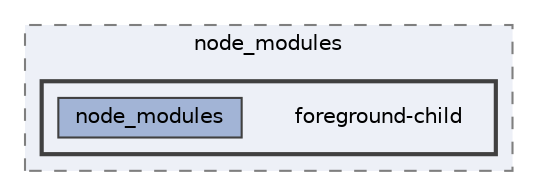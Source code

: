 digraph "pkiclassroomrescheduler/src/main/frontend/node_modules/foreground-child"
{
 // LATEX_PDF_SIZE
  bgcolor="transparent";
  edge [fontname=Helvetica,fontsize=10,labelfontname=Helvetica,labelfontsize=10];
  node [fontname=Helvetica,fontsize=10,shape=box,height=0.2,width=0.4];
  compound=true
  subgraph clusterdir_72953eda66ccb3a2722c28e1c3e6c23b {
    graph [ bgcolor="#edf0f7", pencolor="grey50", label="node_modules", fontname=Helvetica,fontsize=10 style="filled,dashed", URL="dir_72953eda66ccb3a2722c28e1c3e6c23b.html",tooltip=""]
  subgraph clusterdir_d9aff357c04994db0bc3818586d3b10f {
    graph [ bgcolor="#edf0f7", pencolor="grey25", label="", fontname=Helvetica,fontsize=10 style="filled,bold", URL="dir_d9aff357c04994db0bc3818586d3b10f.html",tooltip=""]
    dir_d9aff357c04994db0bc3818586d3b10f [shape=plaintext, label="foreground-child"];
  dir_6793c703563966b94c7b4a80f50c7451 [label="node_modules", fillcolor="#a2b4d6", color="grey25", style="filled", URL="dir_6793c703563966b94c7b4a80f50c7451.html",tooltip=""];
  }
  }
}
